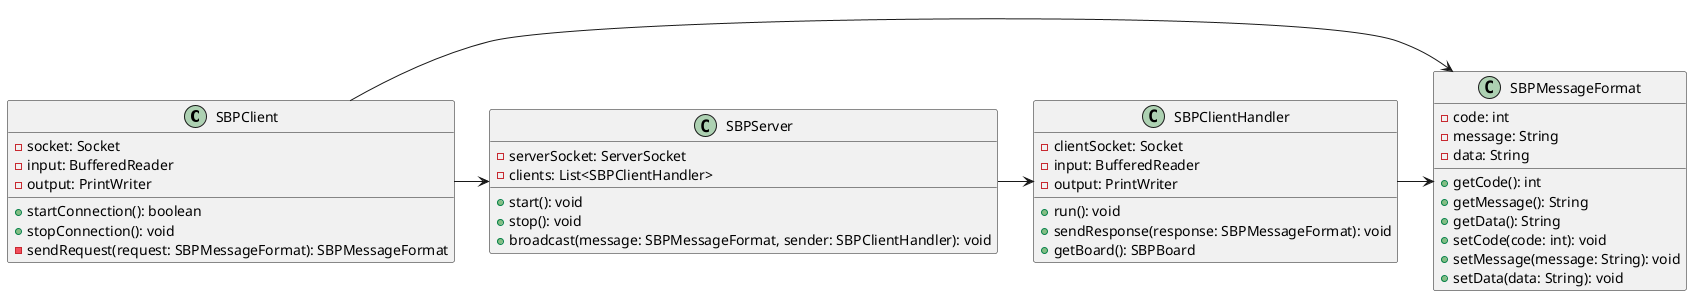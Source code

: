 
@startuml

class SBPClient {
    -socket: Socket
    -input: BufferedReader
    -output: PrintWriter
    +startConnection(): boolean
    +stopConnection(): void
    -sendRequest(request: SBPMessageFormat): SBPMessageFormat
}

class SBPMessageFormat {
    -code: int
    -message: String
    -data: String
    +getCode(): int
    +getMessage(): String
    +getData(): String
    +setCode(code: int): void
    +setMessage(message: String): void
    +setData(data: String): void
}

class SBPServer {
    -serverSocket: ServerSocket
    -clients: List<SBPClientHandler>
    +start(): void
    +stop(): void
    +broadcast(message: SBPMessageFormat, sender: SBPClientHandler): void
}

class SBPClientHandler {
    -clientSocket: Socket
    -input: BufferedReader
    -output: PrintWriter
    +run(): void
    +sendResponse(response: SBPMessageFormat): void
    +getBoard(): SBPBoard
}

SBPClient -> SBPMessageFormat
SBPClient -> SBPServer
SBPServer -> SBPClientHandler
SBPClientHandler -> SBPMessageFormat

@enduml
